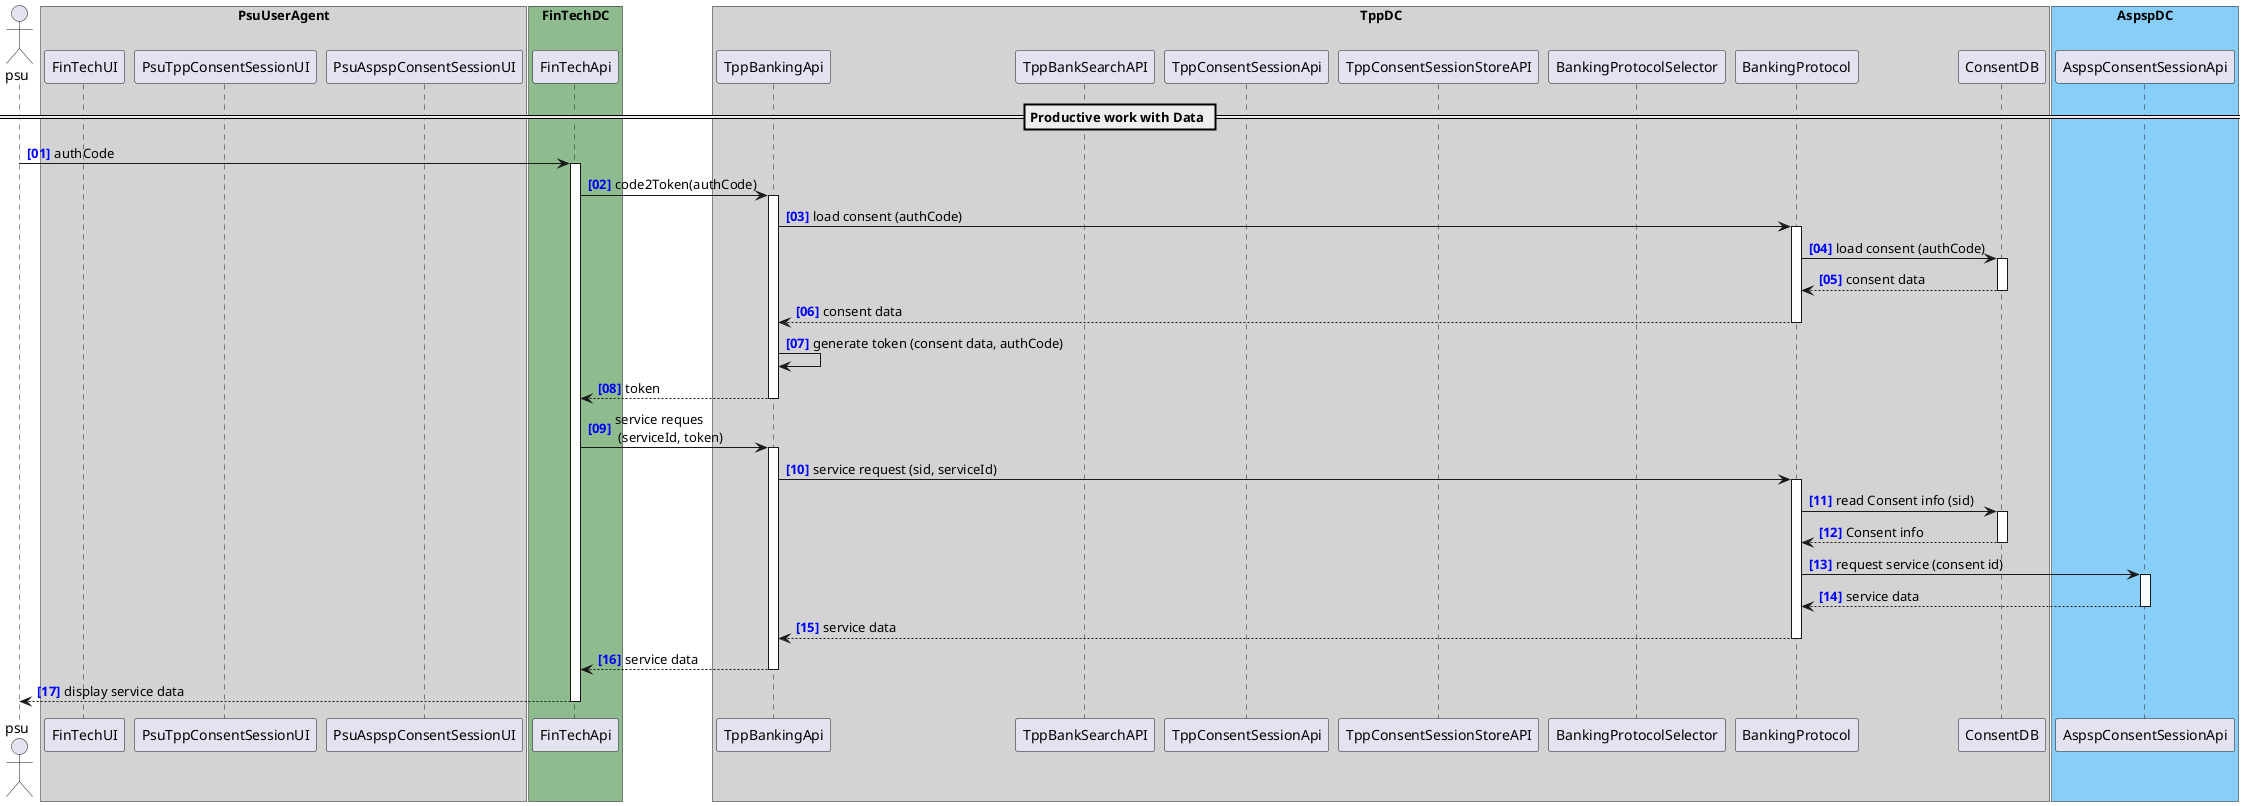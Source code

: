 @startuml

autonumber "<b><color blue>[00]"
actor psu

box "PsuUserAgent" #LightGray
    participant "FinTechUI" as FinTechUI
    participant "PsuTppConsentSessionUI" as TppConsentUI
    participant "PsuAspspConsentSessionUI" as AspspConsentUI
end box
box "FinTechDC" #DarkSeaGreen
    participant "FinTechApi" as FinTechAPI
end box
box "TppDC" #LightGray
    participant "TppBankingApi" as TPPBankingAPI
    participant "TppBankSearchAPI" as BankList
    participant "TppConsentSessionApi" as ConsentAPI
    participant "TppConsentSessionStoreAPI" as ConsentStore
    participant "BankingProtocolSelector" as ProtocolSelector
    participant "BankingProtocol" as BankingProtocol
    participant ConsentDB
end box
box "AspspDC" #LightSkyBlue
    participant "AspspConsentSessionApi" as ASPSP
end box

== Productive work with Data ==

psu -> FinTechAPI ++ : authCode
FinTechAPI -> TPPBankingAPI ++ : code2Token(authCode)
TPPBankingAPI -> BankingProtocol ++ : load consent (authCode)
BankingProtocol -> ConsentDB ++ : load consent (authCode)
return consent data
return consent data
TPPBankingAPI -> TPPBankingAPI: generate token (consent data, authCode)
return token
FinTechAPI -> TPPBankingAPI ++ : service reques\n (serviceId, token)
TPPBankingAPI -> BankingProtocol ++ : service request (sid, serviceId)
BankingProtocol -> ConsentDB ++: read Consent info (sid)
return Consent info
BankingProtocol -> ASPSP ++ : request service (consent id)
return service data
return service data
return service data
return display service data
@enduml
